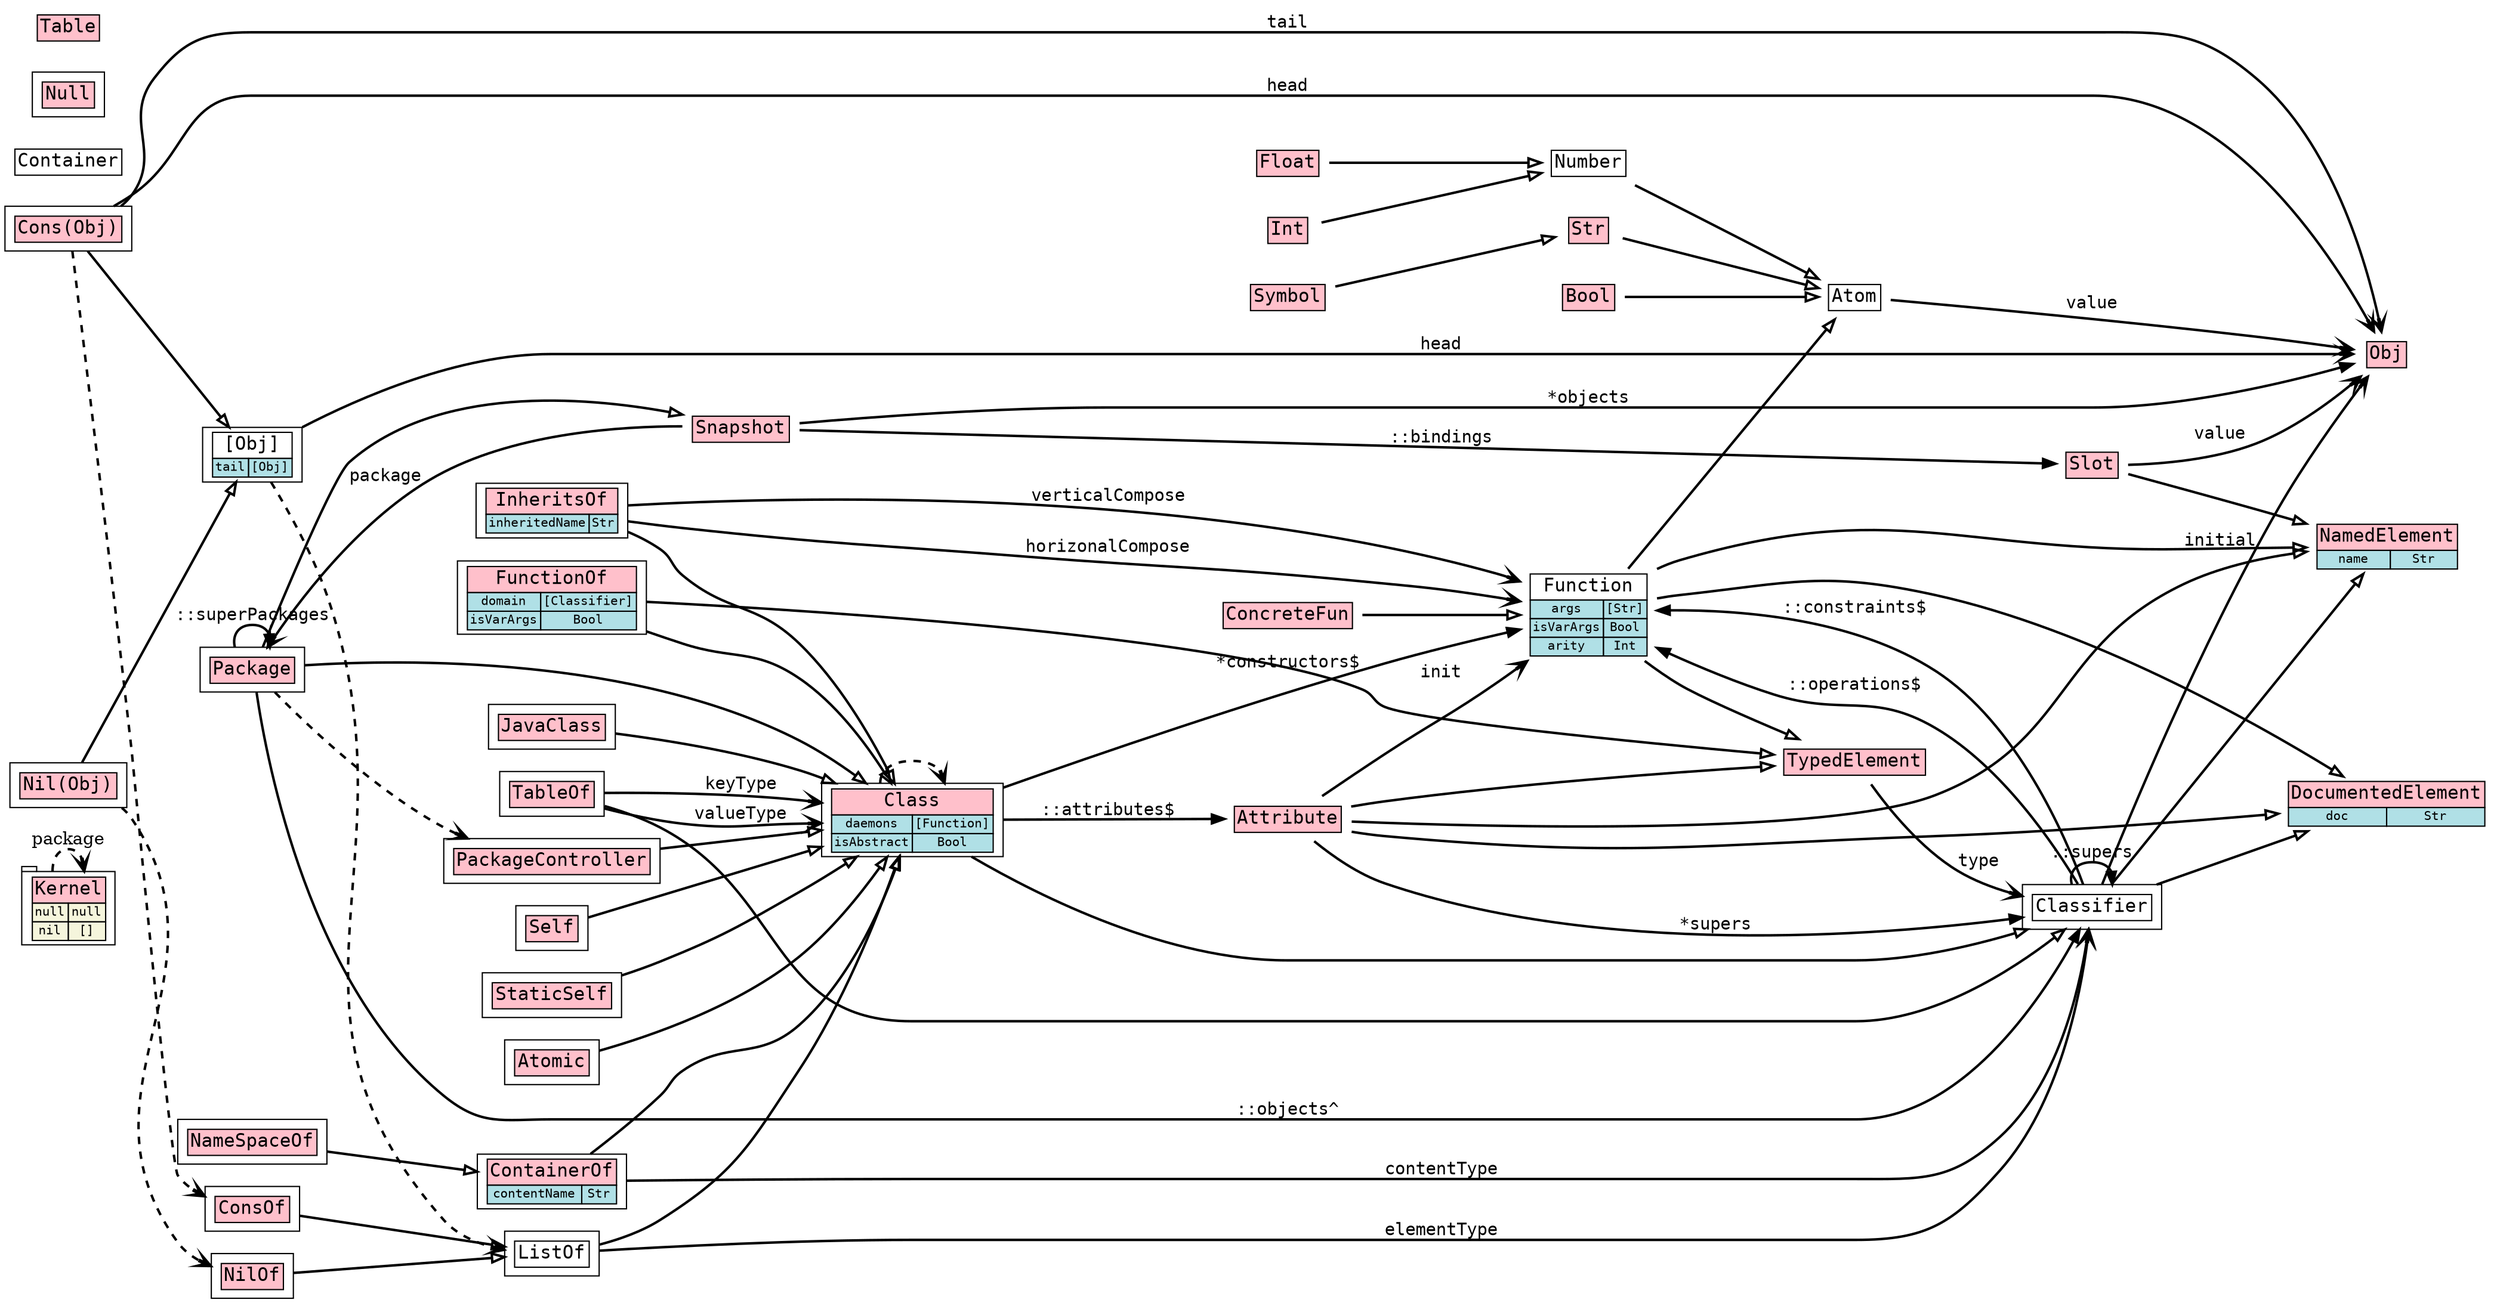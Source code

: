 digraph {
  rankdir="LR"
0[label=<<table BORDER="0" CELLBORDER="1" CELLSPACING="0" CELLPADDING="1"><tr><td bgcolor="pink" colspan="2"><font face="INCONSOLATA" point-size="15">Kernel</font></td></tr><tr> <td bgcolor="Beige"><font point-size="10" face="INCONSOLATA">null</font></td><td bgcolor="Beige"><font point-size="10" face="INCONSOLATA">null</font></td></tr><tr> <td bgcolor="Beige"><font point-size="10" face="INCONSOLATA">nil</font></td><td bgcolor="Beige"><font point-size="10" face="INCONSOLATA">[]</font></td></tr></table>>,shape=tab];
1[label=<<table BORDER="0" CELLBORDER="1" CELLSPACING="0" CELLPADDING="1"><tr><td bgcolor="pink" colspan="2"><font face="INCONSOLATA" point-size="15">Package</font></td></tr></table>>,shape=box];
2[label=<<table BORDER="0" CELLBORDER="1" CELLSPACING="0" CELLPADDING="1"><tr><td bgcolor="pink" colspan="2"><font face="INCONSOLATA" point-size="15">PackageController</font></td></tr></table>>,shape=box];
3[label=<<table BORDER="0" CELLBORDER="1" CELLSPACING="0" CELLPADDING="1"><tr><td bgcolor="pink" colspan="2"><font face="INCONSOLATA" point-size="15">Class</font></td></tr><tr> <td bgcolor="powderblue"><font point-size="10" face="INCONSOLATA">daemons</font></td><td bgcolor="powderblue"><font point-size="10" face="INCONSOLATA">[Function]</font></td></tr><tr> <td bgcolor="powderblue"><font point-size="10" face="INCONSOLATA">isAbstract</font></td><td bgcolor="powderblue"><font point-size="10" face="INCONSOLATA">Bool</font></td></tr></table>>,shape=box];
4[label=<<table BORDER="0" CELLBORDER="1" CELLSPACING="0" CELLPADDING="1"><tr><td bgcolor="white" colspan="2"><font face="INCONSOLATA" point-size="15">Function</font></td></tr><tr> <td bgcolor="powderblue"><font point-size="10" face="INCONSOLATA">args</font></td><td bgcolor="powderblue"><font point-size="10" face="INCONSOLATA">[Str]</font></td></tr><tr> <td bgcolor="powderblue"><font point-size="10" face="INCONSOLATA">isVarArgs</font></td><td bgcolor="powderblue"><font point-size="10" face="INCONSOLATA">Bool</font></td></tr><tr> <td bgcolor="powderblue"><font point-size="10" face="INCONSOLATA">arity</font></td><td bgcolor="powderblue"><font point-size="10" face="INCONSOLATA">Int</font></td></tr></table>>,shape=none];
5[label=<<table BORDER="0" CELLBORDER="1" CELLSPACING="0" CELLPADDING="1"><tr><td bgcolor="pink" colspan="2"><font face="INCONSOLATA" point-size="15">NamedElement</font></td></tr><tr> <td bgcolor="powderblue"><font point-size="10" face="INCONSOLATA">name</font></td><td bgcolor="powderblue"><font point-size="10" face="INCONSOLATA">Str</font></td></tr></table>>,shape=none];
6[label=<<table BORDER="0" CELLBORDER="1" CELLSPACING="0" CELLPADDING="1"><tr><td bgcolor="pink" colspan="2"><font face="INCONSOLATA" point-size="15">Obj</font></td></tr></table>>,shape=none];
7[label=<<table BORDER="0" CELLBORDER="1" CELLSPACING="0" CELLPADDING="1"><tr><td bgcolor="pink" colspan="2"><font face="INCONSOLATA" point-size="15">DocumentedElement</font></td></tr><tr> <td bgcolor="powderblue"><font point-size="10" face="INCONSOLATA">doc</font></td><td bgcolor="powderblue"><font point-size="10" face="INCONSOLATA">Str</font></td></tr></table>>,shape=none];
9[label=<<table BORDER="0" CELLBORDER="1" CELLSPACING="0" CELLPADDING="1"><tr><td bgcolor="white" colspan="2"><font face="INCONSOLATA" point-size="15">Classifier</font></td></tr></table>>,shape=box];
8[label=<<table BORDER="0" CELLBORDER="1" CELLSPACING="0" CELLPADDING="1"><tr><td bgcolor="pink" colspan="2"><font face="INCONSOLATA" point-size="15">TypedElement</font></td></tr></table>>,shape=none];
10[label=<<table BORDER="0" CELLBORDER="1" CELLSPACING="0" CELLPADDING="1"><tr><td bgcolor="white" colspan="2"><font face="INCONSOLATA" point-size="15">Atom</font></td></tr></table>>,shape=none];
11[label=<<table BORDER="0" CELLBORDER="1" CELLSPACING="0" CELLPADDING="1"><tr><td bgcolor="pink" colspan="2"><font face="INCONSOLATA" point-size="15">Attribute</font></td></tr></table>>,shape=none];
12[label=<<table BORDER="0" CELLBORDER="1" CELLSPACING="0" CELLPADDING="1"><tr><td bgcolor="pink" colspan="2"><font face="INCONSOLATA" point-size="15">Snapshot</font></td></tr></table>>,shape=none];
13[label=<<table BORDER="0" CELLBORDER="1" CELLSPACING="0" CELLPADDING="1"><tr><td bgcolor="pink" colspan="2"><font face="INCONSOLATA" point-size="15">Slot</font></td></tr></table>>,shape=none];
14[label=<<table BORDER="0" CELLBORDER="1" CELLSPACING="0" CELLPADDING="1"><tr><td bgcolor="pink" colspan="2"><font face="INCONSOLATA" point-size="15">Atomic</font></td></tr></table>>,shape=box];
15[label=<<table BORDER="0" CELLBORDER="1" CELLSPACING="0" CELLPADDING="1"><tr><td bgcolor="pink" colspan="2"><font face="INCONSOLATA" point-size="15">Bool</font></td></tr></table>>,shape=none];
16[label=<<table BORDER="0" CELLBORDER="1" CELLSPACING="0" CELLPADDING="1"><tr><td bgcolor="white" colspan="2"><font face="INCONSOLATA" point-size="15">Container</font></td></tr></table>>,shape=none];
17[label=<<table BORDER="0" CELLBORDER="1" CELLSPACING="0" CELLPADDING="1"><tr><td bgcolor="pink" colspan="2"><font face="INCONSOLATA" point-size="15">ContainerOf</font></td></tr><tr> <td bgcolor="powderblue"><font point-size="10" face="INCONSOLATA">contentName</font></td><td bgcolor="powderblue"><font point-size="10" face="INCONSOLATA">Str</font></td></tr></table>>,shape=box];
18[label=<<table BORDER="0" CELLBORDER="1" CELLSPACING="0" CELLPADDING="1"><tr><td bgcolor="pink" colspan="2"><font face="INCONSOLATA" point-size="15">Float</font></td></tr></table>>,shape=none];
19[label=<<table BORDER="0" CELLBORDER="1" CELLSPACING="0" CELLPADDING="1"><tr><td bgcolor="white" colspan="2"><font face="INCONSOLATA" point-size="15">Number</font></td></tr></table>>,shape=none];
20[label=<<table BORDER="0" CELLBORDER="1" CELLSPACING="0" CELLPADDING="1"><tr><td bgcolor="pink" colspan="2"><font face="INCONSOLATA" point-size="15">NameSpaceOf</font></td></tr></table>>,shape=box];
21[label=<<table BORDER="0" CELLBORDER="1" CELLSPACING="0" CELLPADDING="1"><tr><td bgcolor="pink" colspan="2"><font face="INCONSOLATA" point-size="15">Int</font></td></tr></table>>,shape=none];
22[label=<<table BORDER="0" CELLBORDER="1" CELLSPACING="0" CELLPADDING="1"><tr><td bgcolor="pink" colspan="2"><font face="INCONSOLATA" point-size="15">JavaClass</font></td></tr></table>>,shape=box];
23[label=<<table BORDER="0" CELLBORDER="1" CELLSPACING="0" CELLPADDING="1"><tr><td bgcolor="pink" colspan="2"><font face="INCONSOLATA" point-size="15">Str</font></td></tr></table>>,shape=none];
24[label=<<table BORDER="0" CELLBORDER="1" CELLSPACING="0" CELLPADDING="1"><tr><td bgcolor="pink" colspan="2"><font face="INCONSOLATA" point-size="15">Null</font></td></tr></table>>,shape=box];
25[label=<<table BORDER="0" CELLBORDER="1" CELLSPACING="0" CELLPADDING="1"><tr><td bgcolor="pink" colspan="2"><font face="INCONSOLATA" point-size="15">TableOf</font></td></tr></table>>,shape=box];
26[label=<<table BORDER="0" CELLBORDER="1" CELLSPACING="0" CELLPADDING="1"><tr><td bgcolor="pink" colspan="2"><font face="INCONSOLATA" point-size="15">Table</font></td></tr></table>>,shape=none];
27[label=<<table BORDER="0" CELLBORDER="1" CELLSPACING="0" CELLPADDING="1"><tr><td bgcolor="white" colspan="2"><font face="INCONSOLATA" point-size="15">ListOf</font></td></tr></table>>,shape=box];
28[label=<<table BORDER="0" CELLBORDER="1" CELLSPACING="0" CELLPADDING="1"><tr><td bgcolor="white" colspan="2"><font face="INCONSOLATA" point-size="15">[Obj]</font></td></tr><tr> <td bgcolor="powderblue"><font point-size="10" face="INCONSOLATA">tail</font></td><td bgcolor="powderblue"><font point-size="10" face="INCONSOLATA">[Obj]</font></td></tr></table>>,shape=box];
29[label=<<table BORDER="0" CELLBORDER="1" CELLSPACING="0" CELLPADDING="1"><tr><td bgcolor="pink" colspan="2"><font face="INCONSOLATA" point-size="15">ConsOf</font></td></tr></table>>,shape=box];
30[label=<<table BORDER="0" CELLBORDER="1" CELLSPACING="0" CELLPADDING="1"><tr><td bgcolor="pink" colspan="2"><font face="INCONSOLATA" point-size="15">Cons(Obj)</font></td></tr></table>>,shape=box];
31[label=<<table BORDER="0" CELLBORDER="1" CELLSPACING="0" CELLPADDING="1"><tr><td bgcolor="pink" colspan="2"><font face="INCONSOLATA" point-size="15">NilOf</font></td></tr></table>>,shape=box];
32[label=<<table BORDER="0" CELLBORDER="1" CELLSPACING="0" CELLPADDING="1"><tr><td bgcolor="pink" colspan="2"><font face="INCONSOLATA" point-size="15">Nil(Obj)</font></td></tr></table>>,shape=box];
33[label=<<table BORDER="0" CELLBORDER="1" CELLSPACING="0" CELLPADDING="1"><tr><td bgcolor="pink" colspan="2"><font face="INCONSOLATA" point-size="15">ConcreteFun</font></td></tr></table>>,shape=none];
34[label=<<table BORDER="0" CELLBORDER="1" CELLSPACING="0" CELLPADDING="1"><tr><td bgcolor="pink" colspan="2"><font face="INCONSOLATA" point-size="15">FunctionOf</font></td></tr><tr> <td bgcolor="powderblue"><font point-size="10" face="INCONSOLATA">domain</font></td><td bgcolor="powderblue"><font point-size="10" face="INCONSOLATA">[Classifier]</font></td></tr><tr> <td bgcolor="powderblue"><font point-size="10" face="INCONSOLATA">isVarArgs</font></td><td bgcolor="powderblue"><font point-size="10" face="INCONSOLATA">Bool</font></td></tr></table>>,shape=box];
35[label=<<table BORDER="0" CELLBORDER="1" CELLSPACING="0" CELLPADDING="1"><tr><td bgcolor="pink" colspan="2"><font face="INCONSOLATA" point-size="15">Self</font></td></tr></table>>,shape=box];
36[label=<<table BORDER="0" CELLBORDER="1" CELLSPACING="0" CELLPADDING="1"><tr><td bgcolor="pink" colspan="2"><font face="INCONSOLATA" point-size="15">StaticSelf</font></td></tr></table>>,shape=box];
37[label=<<table BORDER="0" CELLBORDER="1" CELLSPACING="0" CELLPADDING="1"><tr><td bgcolor="pink" colspan="2"><font face="INCONSOLATA" point-size="15">Symbol</font></td></tr></table>>,shape=none];
38[label=<<table BORDER="0" CELLBORDER="1" CELLSPACING="0" CELLPADDING="1"><tr><td bgcolor="pink" colspan="2"><font face="INCONSOLATA" point-size="15">InheritsOf</font></td></tr><tr> <td bgcolor="powderblue"><font point-size="10" face="INCONSOLATA">inheritedName</font></td><td bgcolor="powderblue"><font point-size="10" face="INCONSOLATA">Str</font></td></tr></table>>,shape=box];
3 -> 3[penwidth="2" style=dashed arrowhead=vee];
4 -> 5[penwidth="2" arrowhead=empty];
4 -> 7[penwidth="2" arrowhead=empty];
9 -> 6[penwidth="2" arrowhead=vee label=<<font face="INCONSOLATA">initial</font>>];
9 -> 4[penwidth="2" label=<<font face="INCONSOLATA">::constraints$</font>>];
9 -> 4[penwidth="2" label=<<font face="INCONSOLATA">::operations$</font>>];
9 -> 9[penwidth="2" label=<<font face="INCONSOLATA">::supers</font>>];
9 -> 5[penwidth="2" arrowhead=empty];
9 -> 7[penwidth="2" arrowhead=empty];
8 -> 9[penwidth="2" arrowhead=vee label=<<font face="INCONSOLATA">type</font>>];
4 -> 8[penwidth="2" arrowhead=empty];
10 -> 6[penwidth="2" arrowhead=vee label=<<font face="INCONSOLATA">value</font>>];
4 -> 10[penwidth="2" arrowhead=empty];
3 -> 4[penwidth="2" label=<<font face="INCONSOLATA">*constructors$</font>>];
11 -> 4[penwidth="2" arrowhead=vee label=<<font face="INCONSOLATA">init</font>>];
11 -> 9[penwidth="2" label=<<font face="INCONSOLATA">*supers</font>>];
11 -> 5[penwidth="2" arrowhead=empty];
11 -> 8[penwidth="2" arrowhead=empty];
11 -> 7[penwidth="2" arrowhead=empty];
3 -> 11[penwidth="2" label=<<font face="INCONSOLATA">::attributes$</font>>];
3 -> 9[penwidth="2" arrowhead=empty];
2 -> 3[penwidth="2" arrowhead=empty];
1 -> 2[penwidth="2" style=dashed arrowhead=vee];
1 -> 1[penwidth="2" label=<<font face="INCONSOLATA">::superPackages</font>>];
1 -> 3[penwidth="2" arrowhead=empty];
1 -> 9[penwidth="2" label=<<font face="INCONSOLATA">::objects^</font>>];
12 -> 1[penwidth="2" arrowhead=vee label=<<font face="INCONSOLATA">package</font>>];
13 -> 6[penwidth="2" arrowhead=vee label=<<font face="INCONSOLATA">value</font>>];
13 -> 5[penwidth="2" arrowhead=empty];
12 -> 13[penwidth="2" label=<<font face="INCONSOLATA">::bindings</font>>];
12 -> 6[penwidth="2" label=<<font face="INCONSOLATA">*objects</font>>];
1 -> 12[penwidth="2" arrowhead=empty];
14 -> 3[penwidth="2" arrowhead=empty];
15 -> 10[penwidth="2" arrowhead=empty];
17 -> 9[penwidth="2" arrowhead=vee label=<<font face="INCONSOLATA">contentType</font>>];
17 -> 3[penwidth="2" arrowhead=empty];
19 -> 10[penwidth="2" arrowhead=empty];
18 -> 19[penwidth="2" arrowhead=empty];
20 -> 17[penwidth="2" arrowhead=empty];
21 -> 19[penwidth="2" arrowhead=empty];
22 -> 3[penwidth="2" arrowhead=empty];
23 -> 10[penwidth="2" arrowhead=empty];
25 -> 3[penwidth="2" arrowhead=vee label=<<font face="INCONSOLATA">keyType</font>>];
25 -> 3[penwidth="2" arrowhead=vee label=<<font face="INCONSOLATA">valueType</font>>];
25 -> 9[penwidth="2" arrowhead=empty];
27 -> 9[penwidth="2" arrowhead=vee label=<<font face="INCONSOLATA">elementType</font>>];
27 -> 3[penwidth="2" arrowhead=empty];
28 -> 6[penwidth="2" arrowhead=vee label=<<font face="INCONSOLATA">head</font>>];
28 -> 27[penwidth="2" style=dashed arrowhead=vee];
29 -> 27[penwidth="2" arrowhead=empty];
30 -> 6[penwidth="2" arrowhead=vee label=<<font face="INCONSOLATA">tail</font>>];
30 -> 6[penwidth="2" arrowhead=vee label=<<font face="INCONSOLATA">head</font>>];
30 -> 29[penwidth="2" style=dashed arrowhead=vee];
30 -> 28[penwidth="2" arrowhead=empty];
31 -> 27[penwidth="2" arrowhead=empty];
32 -> 31[penwidth="2" style=dashed arrowhead=vee];
32 -> 28[penwidth="2" arrowhead=empty];
33 -> 4[penwidth="2" arrowhead=empty];
34 -> 8[penwidth="2" arrowhead=empty];
34 -> 3[penwidth="2" arrowhead=empty];
35 -> 3[penwidth="2" arrowhead=empty];
36 -> 3[penwidth="2" arrowhead=empty];
37 -> 23[penwidth="2" arrowhead=empty];
38 -> 4[penwidth="2" arrowhead=vee label=<<font face="INCONSOLATA">horizonalCompose</font>>];
38 -> 4[penwidth="2" arrowhead=vee label=<<font face="INCONSOLATA">verticalCompose</font>>];
38 -> 3[penwidth="2" arrowhead=empty];
0 -> 0[label=package penwidth="2" style=dashed arrowhead=vee];
}
